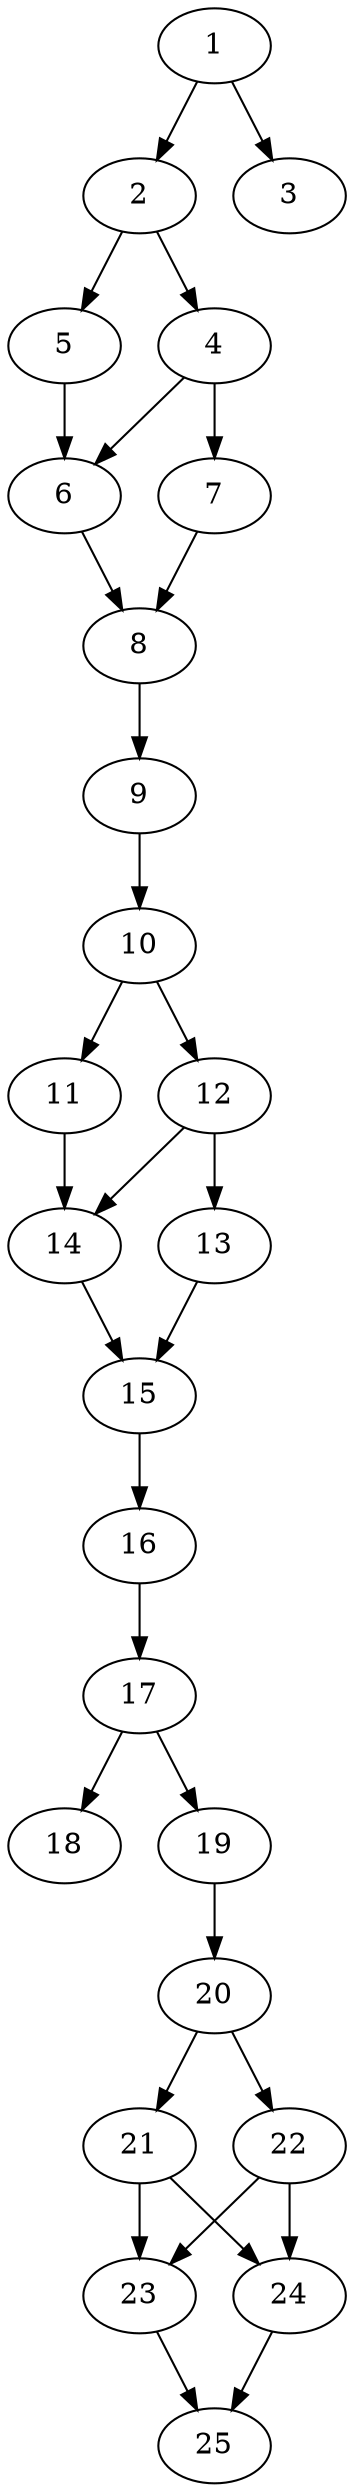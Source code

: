 // DAG automatically generated by daggen at Thu Oct  3 14:00:39 2019
// ./daggen --dot -n 25 --ccr 0.3 --fat 0.3 --regular 0.9 --density 0.9 --mindata 5242880 --maxdata 52428800 
digraph G {
  1 [size="46411093", alpha="0.16", expect_size="13923328"] 
  1 -> 2 [size ="13923328"]
  1 -> 3 [size ="13923328"]
  2 [size="139547307", alpha="0.14", expect_size="41864192"] 
  2 -> 4 [size ="41864192"]
  2 -> 5 [size ="41864192"]
  3 [size="18879147", alpha="0.04", expect_size="5663744"] 
  4 [size="114520747", alpha="0.14", expect_size="34356224"] 
  4 -> 6 [size ="34356224"]
  4 -> 7 [size ="34356224"]
  5 [size="87988907", alpha="0.01", expect_size="26396672"] 
  5 -> 6 [size ="26396672"]
  6 [size="48039253", alpha="0.18", expect_size="14411776"] 
  6 -> 8 [size ="14411776"]
  7 [size="67362133", alpha="0.18", expect_size="20208640"] 
  7 -> 8 [size ="20208640"]
  8 [size="46042453", alpha="0.07", expect_size="13812736"] 
  8 -> 9 [size ="13812736"]
  9 [size="116814507", alpha="0.06", expect_size="35044352"] 
  9 -> 10 [size ="35044352"]
  10 [size="141492907", alpha="0.04", expect_size="42447872"] 
  10 -> 11 [size ="42447872"]
  10 -> 12 [size ="42447872"]
  11 [size="72744960", alpha="0.19", expect_size="21823488"] 
  11 -> 14 [size ="21823488"]
  12 [size="43997867", alpha="0.04", expect_size="13199360"] 
  12 -> 13 [size ="13199360"]
  12 -> 14 [size ="13199360"]
  13 [size="150398293", alpha="0.17", expect_size="45119488"] 
  13 -> 15 [size ="45119488"]
  14 [size="26866347", alpha="0.11", expect_size="8059904"] 
  14 -> 15 [size ="8059904"]
  15 [size="137209173", alpha="0.16", expect_size="41162752"] 
  15 -> 16 [size ="41162752"]
  16 [size="145670827", alpha="0.14", expect_size="43701248"] 
  16 -> 17 [size ="43701248"]
  17 [size="129583787", alpha="0.19", expect_size="38875136"] 
  17 -> 18 [size ="38875136"]
  17 -> 19 [size ="38875136"]
  18 [size="117254827", alpha="0.17", expect_size="35176448"] 
  19 [size="18824533", alpha="0.17", expect_size="5647360"] 
  19 -> 20 [size ="5647360"]
  20 [size="66713600", alpha="0.11", expect_size="20014080"] 
  20 -> 21 [size ="20014080"]
  20 -> 22 [size ="20014080"]
  21 [size="97082027", alpha="0.07", expect_size="29124608"] 
  21 -> 23 [size ="29124608"]
  21 -> 24 [size ="29124608"]
  22 [size="86923947", alpha="0.20", expect_size="26077184"] 
  22 -> 23 [size ="26077184"]
  22 -> 24 [size ="26077184"]
  23 [size="114701653", alpha="0.12", expect_size="34410496"] 
  23 -> 25 [size ="34410496"]
  24 [size="90016427", alpha="0.17", expect_size="27004928"] 
  24 -> 25 [size ="27004928"]
  25 [size="17551360", alpha="0.11", expect_size="5265408"] 
}
